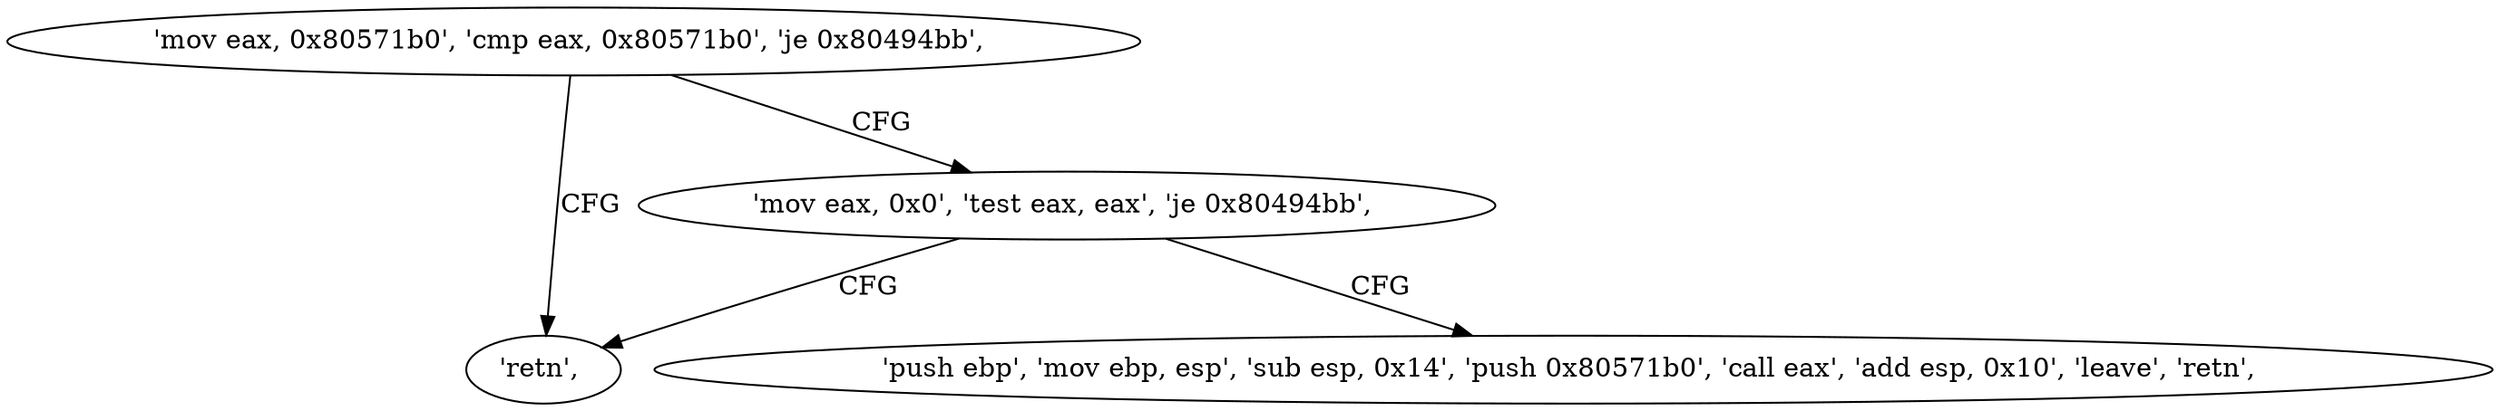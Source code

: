 digraph "func" {
"134517908" [label = "'mov eax, 0x80571b0', 'cmp eax, 0x80571b0', 'je 0x80494bb', " ]
"134517947" [label = "'retn', " ]
"134517920" [label = "'mov eax, 0x0', 'test eax, eax', 'je 0x80494bb', " ]
"134517929" [label = "'push ebp', 'mov ebp, esp', 'sub esp, 0x14', 'push 0x80571b0', 'call eax', 'add esp, 0x10', 'leave', 'retn', " ]
"134517908" -> "134517947" [ label = "CFG" ]
"134517908" -> "134517920" [ label = "CFG" ]
"134517920" -> "134517947" [ label = "CFG" ]
"134517920" -> "134517929" [ label = "CFG" ]
}
